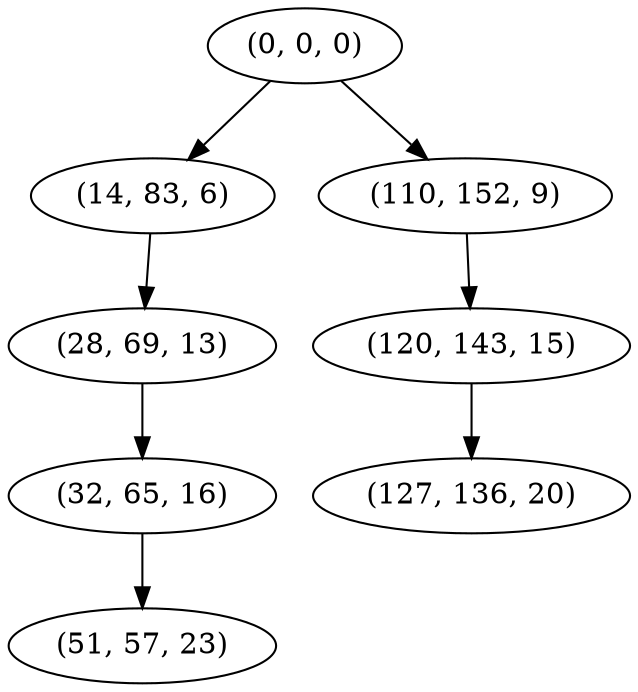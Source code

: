 digraph tree {
    "(0, 0, 0)";
    "(14, 83, 6)";
    "(28, 69, 13)";
    "(32, 65, 16)";
    "(51, 57, 23)";
    "(110, 152, 9)";
    "(120, 143, 15)";
    "(127, 136, 20)";
    "(0, 0, 0)" -> "(14, 83, 6)";
    "(0, 0, 0)" -> "(110, 152, 9)";
    "(14, 83, 6)" -> "(28, 69, 13)";
    "(28, 69, 13)" -> "(32, 65, 16)";
    "(32, 65, 16)" -> "(51, 57, 23)";
    "(110, 152, 9)" -> "(120, 143, 15)";
    "(120, 143, 15)" -> "(127, 136, 20)";
}
